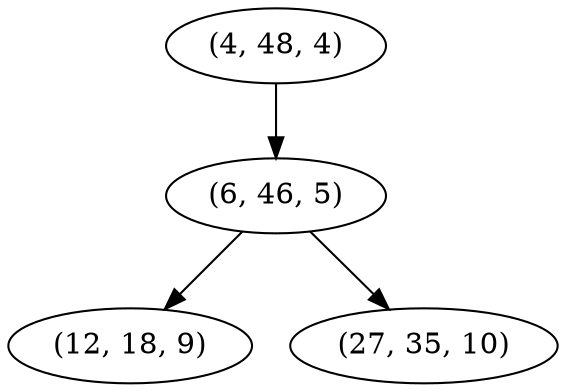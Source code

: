 digraph tree {
    "(4, 48, 4)";
    "(6, 46, 5)";
    "(12, 18, 9)";
    "(27, 35, 10)";
    "(4, 48, 4)" -> "(6, 46, 5)";
    "(6, 46, 5)" -> "(12, 18, 9)";
    "(6, 46, 5)" -> "(27, 35, 10)";
}

